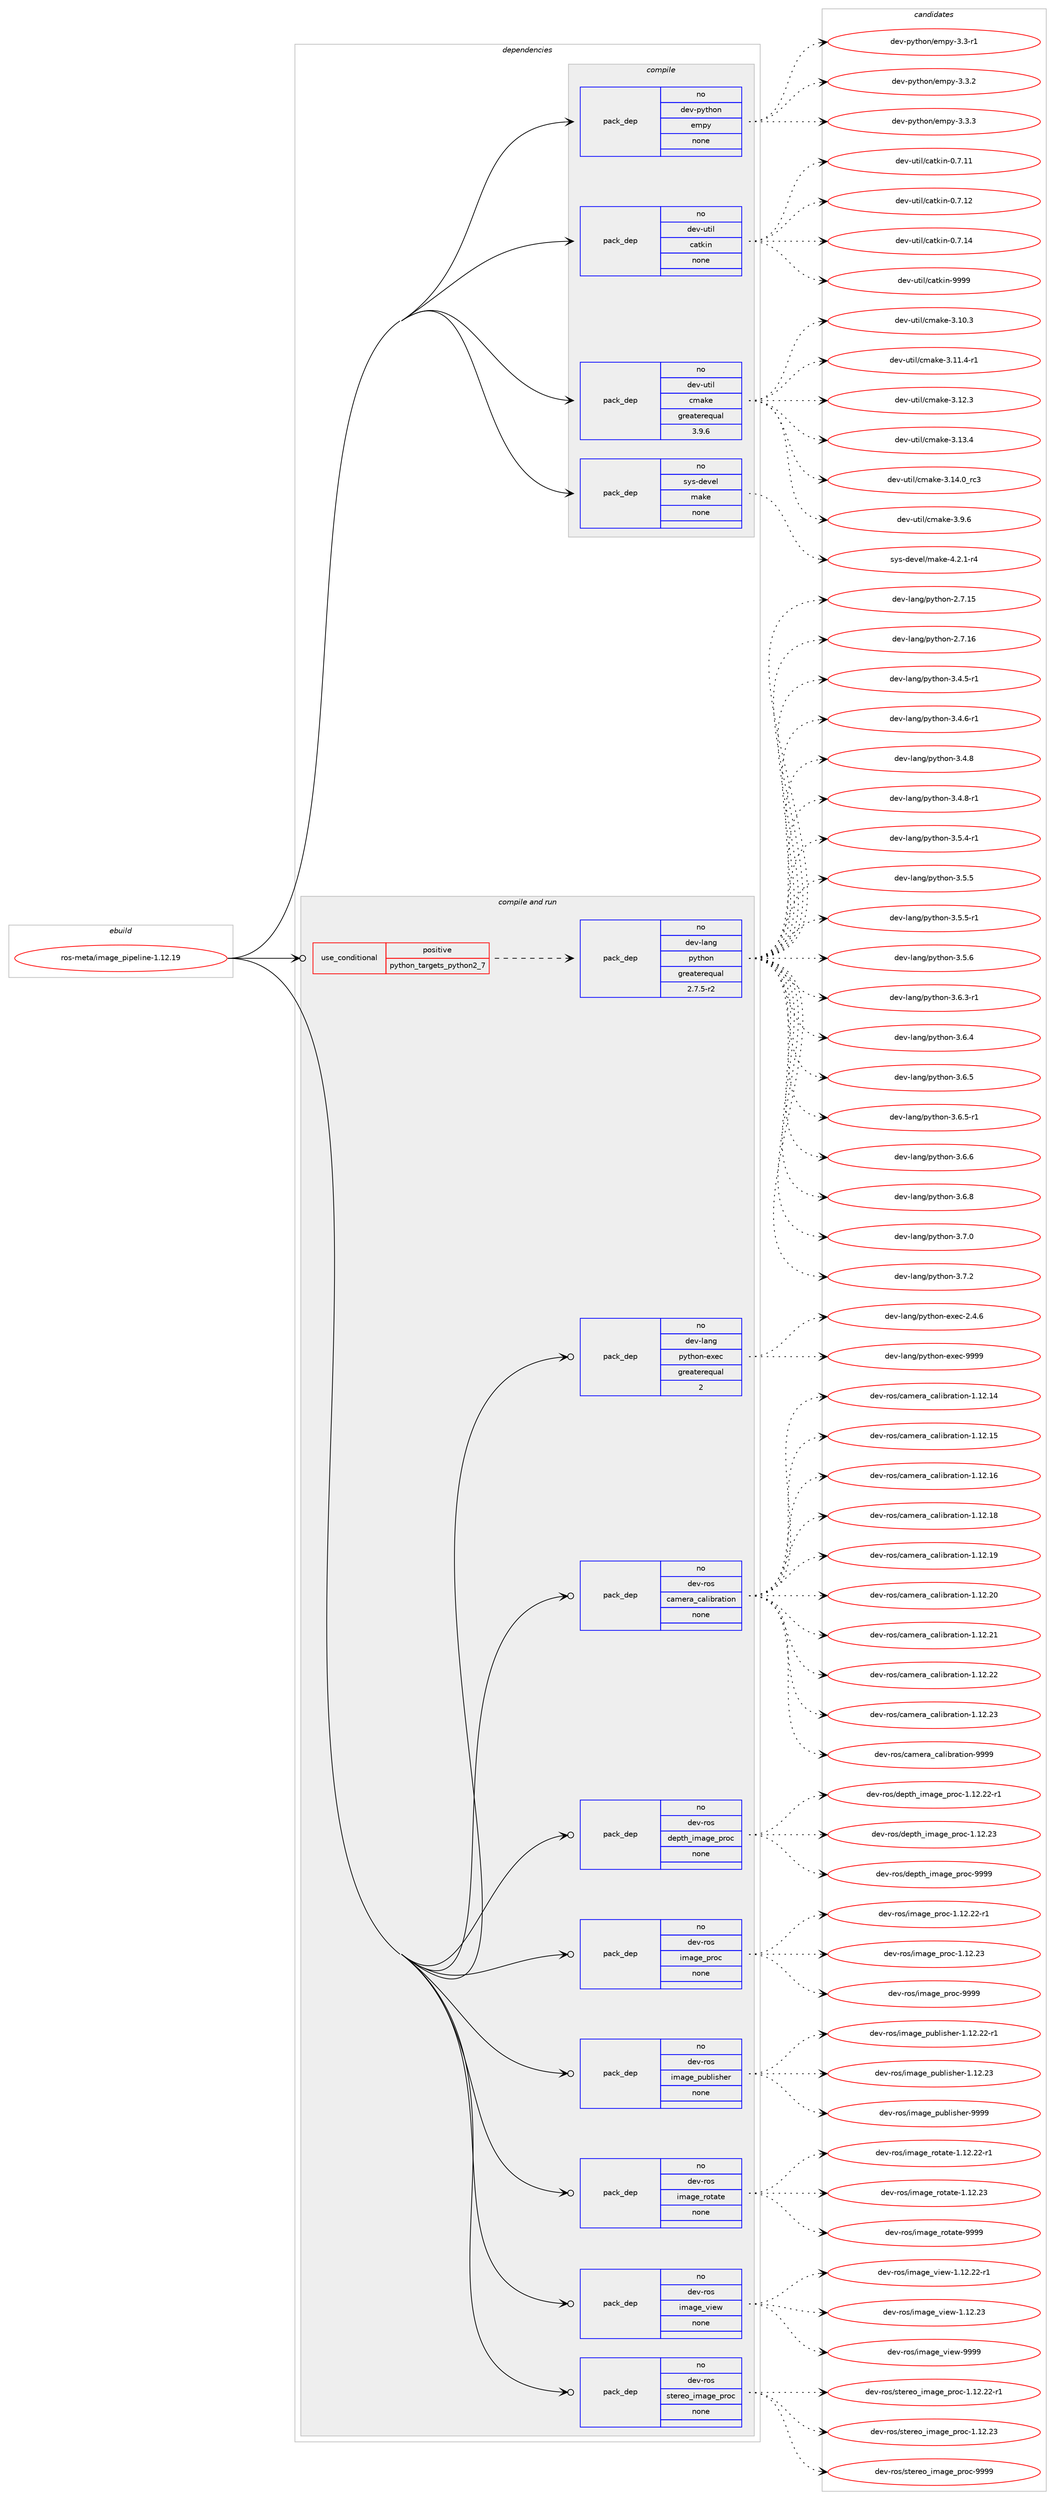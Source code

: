 digraph prolog {

# *************
# Graph options
# *************

newrank=true;
concentrate=true;
compound=true;
graph [rankdir=LR,fontname=Helvetica,fontsize=10,ranksep=1.5];#, ranksep=2.5, nodesep=0.2];
edge  [arrowhead=vee];
node  [fontname=Helvetica,fontsize=10];

# **********
# The ebuild
# **********

subgraph cluster_leftcol {
color=gray;
rank=same;
label=<<i>ebuild</i>>;
id [label="ros-meta/image_pipeline-1.12.19", color=red, width=4, href="../ros-meta/image_pipeline-1.12.19.svg"];
}

# ****************
# The dependencies
# ****************

subgraph cluster_midcol {
color=gray;
label=<<i>dependencies</i>>;
subgraph cluster_compile {
fillcolor="#eeeeee";
style=filled;
label=<<i>compile</i>>;
subgraph pack1203730 {
dependency1682995 [label=<<TABLE BORDER="0" CELLBORDER="1" CELLSPACING="0" CELLPADDING="4" WIDTH="220"><TR><TD ROWSPAN="6" CELLPADDING="30">pack_dep</TD></TR><TR><TD WIDTH="110">no</TD></TR><TR><TD>dev-python</TD></TR><TR><TD>empy</TD></TR><TR><TD>none</TD></TR><TR><TD></TD></TR></TABLE>>, shape=none, color=blue];
}
id:e -> dependency1682995:w [weight=20,style="solid",arrowhead="vee"];
subgraph pack1203731 {
dependency1682996 [label=<<TABLE BORDER="0" CELLBORDER="1" CELLSPACING="0" CELLPADDING="4" WIDTH="220"><TR><TD ROWSPAN="6" CELLPADDING="30">pack_dep</TD></TR><TR><TD WIDTH="110">no</TD></TR><TR><TD>dev-util</TD></TR><TR><TD>catkin</TD></TR><TR><TD>none</TD></TR><TR><TD></TD></TR></TABLE>>, shape=none, color=blue];
}
id:e -> dependency1682996:w [weight=20,style="solid",arrowhead="vee"];
subgraph pack1203732 {
dependency1682997 [label=<<TABLE BORDER="0" CELLBORDER="1" CELLSPACING="0" CELLPADDING="4" WIDTH="220"><TR><TD ROWSPAN="6" CELLPADDING="30">pack_dep</TD></TR><TR><TD WIDTH="110">no</TD></TR><TR><TD>dev-util</TD></TR><TR><TD>cmake</TD></TR><TR><TD>greaterequal</TD></TR><TR><TD>3.9.6</TD></TR></TABLE>>, shape=none, color=blue];
}
id:e -> dependency1682997:w [weight=20,style="solid",arrowhead="vee"];
subgraph pack1203733 {
dependency1682998 [label=<<TABLE BORDER="0" CELLBORDER="1" CELLSPACING="0" CELLPADDING="4" WIDTH="220"><TR><TD ROWSPAN="6" CELLPADDING="30">pack_dep</TD></TR><TR><TD WIDTH="110">no</TD></TR><TR><TD>sys-devel</TD></TR><TR><TD>make</TD></TR><TR><TD>none</TD></TR><TR><TD></TD></TR></TABLE>>, shape=none, color=blue];
}
id:e -> dependency1682998:w [weight=20,style="solid",arrowhead="vee"];
}
subgraph cluster_compileandrun {
fillcolor="#eeeeee";
style=filled;
label=<<i>compile and run</i>>;
subgraph cond451736 {
dependency1682999 [label=<<TABLE BORDER="0" CELLBORDER="1" CELLSPACING="0" CELLPADDING="4"><TR><TD ROWSPAN="3" CELLPADDING="10">use_conditional</TD></TR><TR><TD>positive</TD></TR><TR><TD>python_targets_python2_7</TD></TR></TABLE>>, shape=none, color=red];
subgraph pack1203734 {
dependency1683000 [label=<<TABLE BORDER="0" CELLBORDER="1" CELLSPACING="0" CELLPADDING="4" WIDTH="220"><TR><TD ROWSPAN="6" CELLPADDING="30">pack_dep</TD></TR><TR><TD WIDTH="110">no</TD></TR><TR><TD>dev-lang</TD></TR><TR><TD>python</TD></TR><TR><TD>greaterequal</TD></TR><TR><TD>2.7.5-r2</TD></TR></TABLE>>, shape=none, color=blue];
}
dependency1682999:e -> dependency1683000:w [weight=20,style="dashed",arrowhead="vee"];
}
id:e -> dependency1682999:w [weight=20,style="solid",arrowhead="odotvee"];
subgraph pack1203735 {
dependency1683001 [label=<<TABLE BORDER="0" CELLBORDER="1" CELLSPACING="0" CELLPADDING="4" WIDTH="220"><TR><TD ROWSPAN="6" CELLPADDING="30">pack_dep</TD></TR><TR><TD WIDTH="110">no</TD></TR><TR><TD>dev-lang</TD></TR><TR><TD>python-exec</TD></TR><TR><TD>greaterequal</TD></TR><TR><TD>2</TD></TR></TABLE>>, shape=none, color=blue];
}
id:e -> dependency1683001:w [weight=20,style="solid",arrowhead="odotvee"];
subgraph pack1203736 {
dependency1683002 [label=<<TABLE BORDER="0" CELLBORDER="1" CELLSPACING="0" CELLPADDING="4" WIDTH="220"><TR><TD ROWSPAN="6" CELLPADDING="30">pack_dep</TD></TR><TR><TD WIDTH="110">no</TD></TR><TR><TD>dev-ros</TD></TR><TR><TD>camera_calibration</TD></TR><TR><TD>none</TD></TR><TR><TD></TD></TR></TABLE>>, shape=none, color=blue];
}
id:e -> dependency1683002:w [weight=20,style="solid",arrowhead="odotvee"];
subgraph pack1203737 {
dependency1683003 [label=<<TABLE BORDER="0" CELLBORDER="1" CELLSPACING="0" CELLPADDING="4" WIDTH="220"><TR><TD ROWSPAN="6" CELLPADDING="30">pack_dep</TD></TR><TR><TD WIDTH="110">no</TD></TR><TR><TD>dev-ros</TD></TR><TR><TD>depth_image_proc</TD></TR><TR><TD>none</TD></TR><TR><TD></TD></TR></TABLE>>, shape=none, color=blue];
}
id:e -> dependency1683003:w [weight=20,style="solid",arrowhead="odotvee"];
subgraph pack1203738 {
dependency1683004 [label=<<TABLE BORDER="0" CELLBORDER="1" CELLSPACING="0" CELLPADDING="4" WIDTH="220"><TR><TD ROWSPAN="6" CELLPADDING="30">pack_dep</TD></TR><TR><TD WIDTH="110">no</TD></TR><TR><TD>dev-ros</TD></TR><TR><TD>image_proc</TD></TR><TR><TD>none</TD></TR><TR><TD></TD></TR></TABLE>>, shape=none, color=blue];
}
id:e -> dependency1683004:w [weight=20,style="solid",arrowhead="odotvee"];
subgraph pack1203739 {
dependency1683005 [label=<<TABLE BORDER="0" CELLBORDER="1" CELLSPACING="0" CELLPADDING="4" WIDTH="220"><TR><TD ROWSPAN="6" CELLPADDING="30">pack_dep</TD></TR><TR><TD WIDTH="110">no</TD></TR><TR><TD>dev-ros</TD></TR><TR><TD>image_publisher</TD></TR><TR><TD>none</TD></TR><TR><TD></TD></TR></TABLE>>, shape=none, color=blue];
}
id:e -> dependency1683005:w [weight=20,style="solid",arrowhead="odotvee"];
subgraph pack1203740 {
dependency1683006 [label=<<TABLE BORDER="0" CELLBORDER="1" CELLSPACING="0" CELLPADDING="4" WIDTH="220"><TR><TD ROWSPAN="6" CELLPADDING="30">pack_dep</TD></TR><TR><TD WIDTH="110">no</TD></TR><TR><TD>dev-ros</TD></TR><TR><TD>image_rotate</TD></TR><TR><TD>none</TD></TR><TR><TD></TD></TR></TABLE>>, shape=none, color=blue];
}
id:e -> dependency1683006:w [weight=20,style="solid",arrowhead="odotvee"];
subgraph pack1203741 {
dependency1683007 [label=<<TABLE BORDER="0" CELLBORDER="1" CELLSPACING="0" CELLPADDING="4" WIDTH="220"><TR><TD ROWSPAN="6" CELLPADDING="30">pack_dep</TD></TR><TR><TD WIDTH="110">no</TD></TR><TR><TD>dev-ros</TD></TR><TR><TD>image_view</TD></TR><TR><TD>none</TD></TR><TR><TD></TD></TR></TABLE>>, shape=none, color=blue];
}
id:e -> dependency1683007:w [weight=20,style="solid",arrowhead="odotvee"];
subgraph pack1203742 {
dependency1683008 [label=<<TABLE BORDER="0" CELLBORDER="1" CELLSPACING="0" CELLPADDING="4" WIDTH="220"><TR><TD ROWSPAN="6" CELLPADDING="30">pack_dep</TD></TR><TR><TD WIDTH="110">no</TD></TR><TR><TD>dev-ros</TD></TR><TR><TD>stereo_image_proc</TD></TR><TR><TD>none</TD></TR><TR><TD></TD></TR></TABLE>>, shape=none, color=blue];
}
id:e -> dependency1683008:w [weight=20,style="solid",arrowhead="odotvee"];
}
subgraph cluster_run {
fillcolor="#eeeeee";
style=filled;
label=<<i>run</i>>;
}
}

# **************
# The candidates
# **************

subgraph cluster_choices {
rank=same;
color=gray;
label=<<i>candidates</i>>;

subgraph choice1203730 {
color=black;
nodesep=1;
choice1001011184511212111610411111047101109112121455146514511449 [label="dev-python/empy-3.3-r1", color=red, width=4,href="../dev-python/empy-3.3-r1.svg"];
choice1001011184511212111610411111047101109112121455146514650 [label="dev-python/empy-3.3.2", color=red, width=4,href="../dev-python/empy-3.3.2.svg"];
choice1001011184511212111610411111047101109112121455146514651 [label="dev-python/empy-3.3.3", color=red, width=4,href="../dev-python/empy-3.3.3.svg"];
dependency1682995:e -> choice1001011184511212111610411111047101109112121455146514511449:w [style=dotted,weight="100"];
dependency1682995:e -> choice1001011184511212111610411111047101109112121455146514650:w [style=dotted,weight="100"];
dependency1682995:e -> choice1001011184511212111610411111047101109112121455146514651:w [style=dotted,weight="100"];
}
subgraph choice1203731 {
color=black;
nodesep=1;
choice1001011184511711610510847999711610710511045484655464949 [label="dev-util/catkin-0.7.11", color=red, width=4,href="../dev-util/catkin-0.7.11.svg"];
choice1001011184511711610510847999711610710511045484655464950 [label="dev-util/catkin-0.7.12", color=red, width=4,href="../dev-util/catkin-0.7.12.svg"];
choice1001011184511711610510847999711610710511045484655464952 [label="dev-util/catkin-0.7.14", color=red, width=4,href="../dev-util/catkin-0.7.14.svg"];
choice100101118451171161051084799971161071051104557575757 [label="dev-util/catkin-9999", color=red, width=4,href="../dev-util/catkin-9999.svg"];
dependency1682996:e -> choice1001011184511711610510847999711610710511045484655464949:w [style=dotted,weight="100"];
dependency1682996:e -> choice1001011184511711610510847999711610710511045484655464950:w [style=dotted,weight="100"];
dependency1682996:e -> choice1001011184511711610510847999711610710511045484655464952:w [style=dotted,weight="100"];
dependency1682996:e -> choice100101118451171161051084799971161071051104557575757:w [style=dotted,weight="100"];
}
subgraph choice1203732 {
color=black;
nodesep=1;
choice1001011184511711610510847991099710710145514649484651 [label="dev-util/cmake-3.10.3", color=red, width=4,href="../dev-util/cmake-3.10.3.svg"];
choice10010111845117116105108479910997107101455146494946524511449 [label="dev-util/cmake-3.11.4-r1", color=red, width=4,href="../dev-util/cmake-3.11.4-r1.svg"];
choice1001011184511711610510847991099710710145514649504651 [label="dev-util/cmake-3.12.3", color=red, width=4,href="../dev-util/cmake-3.12.3.svg"];
choice1001011184511711610510847991099710710145514649514652 [label="dev-util/cmake-3.13.4", color=red, width=4,href="../dev-util/cmake-3.13.4.svg"];
choice1001011184511711610510847991099710710145514649524648951149951 [label="dev-util/cmake-3.14.0_rc3", color=red, width=4,href="../dev-util/cmake-3.14.0_rc3.svg"];
choice10010111845117116105108479910997107101455146574654 [label="dev-util/cmake-3.9.6", color=red, width=4,href="../dev-util/cmake-3.9.6.svg"];
dependency1682997:e -> choice1001011184511711610510847991099710710145514649484651:w [style=dotted,weight="100"];
dependency1682997:e -> choice10010111845117116105108479910997107101455146494946524511449:w [style=dotted,weight="100"];
dependency1682997:e -> choice1001011184511711610510847991099710710145514649504651:w [style=dotted,weight="100"];
dependency1682997:e -> choice1001011184511711610510847991099710710145514649514652:w [style=dotted,weight="100"];
dependency1682997:e -> choice1001011184511711610510847991099710710145514649524648951149951:w [style=dotted,weight="100"];
dependency1682997:e -> choice10010111845117116105108479910997107101455146574654:w [style=dotted,weight="100"];
}
subgraph choice1203733 {
color=black;
nodesep=1;
choice1151211154510010111810110847109971071014552465046494511452 [label="sys-devel/make-4.2.1-r4", color=red, width=4,href="../sys-devel/make-4.2.1-r4.svg"];
dependency1682998:e -> choice1151211154510010111810110847109971071014552465046494511452:w [style=dotted,weight="100"];
}
subgraph choice1203734 {
color=black;
nodesep=1;
choice10010111845108971101034711212111610411111045504655464953 [label="dev-lang/python-2.7.15", color=red, width=4,href="../dev-lang/python-2.7.15.svg"];
choice10010111845108971101034711212111610411111045504655464954 [label="dev-lang/python-2.7.16", color=red, width=4,href="../dev-lang/python-2.7.16.svg"];
choice1001011184510897110103471121211161041111104551465246534511449 [label="dev-lang/python-3.4.5-r1", color=red, width=4,href="../dev-lang/python-3.4.5-r1.svg"];
choice1001011184510897110103471121211161041111104551465246544511449 [label="dev-lang/python-3.4.6-r1", color=red, width=4,href="../dev-lang/python-3.4.6-r1.svg"];
choice100101118451089711010347112121116104111110455146524656 [label="dev-lang/python-3.4.8", color=red, width=4,href="../dev-lang/python-3.4.8.svg"];
choice1001011184510897110103471121211161041111104551465246564511449 [label="dev-lang/python-3.4.8-r1", color=red, width=4,href="../dev-lang/python-3.4.8-r1.svg"];
choice1001011184510897110103471121211161041111104551465346524511449 [label="dev-lang/python-3.5.4-r1", color=red, width=4,href="../dev-lang/python-3.5.4-r1.svg"];
choice100101118451089711010347112121116104111110455146534653 [label="dev-lang/python-3.5.5", color=red, width=4,href="../dev-lang/python-3.5.5.svg"];
choice1001011184510897110103471121211161041111104551465346534511449 [label="dev-lang/python-3.5.5-r1", color=red, width=4,href="../dev-lang/python-3.5.5-r1.svg"];
choice100101118451089711010347112121116104111110455146534654 [label="dev-lang/python-3.5.6", color=red, width=4,href="../dev-lang/python-3.5.6.svg"];
choice1001011184510897110103471121211161041111104551465446514511449 [label="dev-lang/python-3.6.3-r1", color=red, width=4,href="../dev-lang/python-3.6.3-r1.svg"];
choice100101118451089711010347112121116104111110455146544652 [label="dev-lang/python-3.6.4", color=red, width=4,href="../dev-lang/python-3.6.4.svg"];
choice100101118451089711010347112121116104111110455146544653 [label="dev-lang/python-3.6.5", color=red, width=4,href="../dev-lang/python-3.6.5.svg"];
choice1001011184510897110103471121211161041111104551465446534511449 [label="dev-lang/python-3.6.5-r1", color=red, width=4,href="../dev-lang/python-3.6.5-r1.svg"];
choice100101118451089711010347112121116104111110455146544654 [label="dev-lang/python-3.6.6", color=red, width=4,href="../dev-lang/python-3.6.6.svg"];
choice100101118451089711010347112121116104111110455146544656 [label="dev-lang/python-3.6.8", color=red, width=4,href="../dev-lang/python-3.6.8.svg"];
choice100101118451089711010347112121116104111110455146554648 [label="dev-lang/python-3.7.0", color=red, width=4,href="../dev-lang/python-3.7.0.svg"];
choice100101118451089711010347112121116104111110455146554650 [label="dev-lang/python-3.7.2", color=red, width=4,href="../dev-lang/python-3.7.2.svg"];
dependency1683000:e -> choice10010111845108971101034711212111610411111045504655464953:w [style=dotted,weight="100"];
dependency1683000:e -> choice10010111845108971101034711212111610411111045504655464954:w [style=dotted,weight="100"];
dependency1683000:e -> choice1001011184510897110103471121211161041111104551465246534511449:w [style=dotted,weight="100"];
dependency1683000:e -> choice1001011184510897110103471121211161041111104551465246544511449:w [style=dotted,weight="100"];
dependency1683000:e -> choice100101118451089711010347112121116104111110455146524656:w [style=dotted,weight="100"];
dependency1683000:e -> choice1001011184510897110103471121211161041111104551465246564511449:w [style=dotted,weight="100"];
dependency1683000:e -> choice1001011184510897110103471121211161041111104551465346524511449:w [style=dotted,weight="100"];
dependency1683000:e -> choice100101118451089711010347112121116104111110455146534653:w [style=dotted,weight="100"];
dependency1683000:e -> choice1001011184510897110103471121211161041111104551465346534511449:w [style=dotted,weight="100"];
dependency1683000:e -> choice100101118451089711010347112121116104111110455146534654:w [style=dotted,weight="100"];
dependency1683000:e -> choice1001011184510897110103471121211161041111104551465446514511449:w [style=dotted,weight="100"];
dependency1683000:e -> choice100101118451089711010347112121116104111110455146544652:w [style=dotted,weight="100"];
dependency1683000:e -> choice100101118451089711010347112121116104111110455146544653:w [style=dotted,weight="100"];
dependency1683000:e -> choice1001011184510897110103471121211161041111104551465446534511449:w [style=dotted,weight="100"];
dependency1683000:e -> choice100101118451089711010347112121116104111110455146544654:w [style=dotted,weight="100"];
dependency1683000:e -> choice100101118451089711010347112121116104111110455146544656:w [style=dotted,weight="100"];
dependency1683000:e -> choice100101118451089711010347112121116104111110455146554648:w [style=dotted,weight="100"];
dependency1683000:e -> choice100101118451089711010347112121116104111110455146554650:w [style=dotted,weight="100"];
}
subgraph choice1203735 {
color=black;
nodesep=1;
choice1001011184510897110103471121211161041111104510112010199455046524654 [label="dev-lang/python-exec-2.4.6", color=red, width=4,href="../dev-lang/python-exec-2.4.6.svg"];
choice10010111845108971101034711212111610411111045101120101994557575757 [label="dev-lang/python-exec-9999", color=red, width=4,href="../dev-lang/python-exec-9999.svg"];
dependency1683001:e -> choice1001011184510897110103471121211161041111104510112010199455046524654:w [style=dotted,weight="100"];
dependency1683001:e -> choice10010111845108971101034711212111610411111045101120101994557575757:w [style=dotted,weight="100"];
}
subgraph choice1203736 {
color=black;
nodesep=1;
choice100101118451141111154799971091011149795999710810598114971161051111104549464950464952 [label="dev-ros/camera_calibration-1.12.14", color=red, width=4,href="../dev-ros/camera_calibration-1.12.14.svg"];
choice100101118451141111154799971091011149795999710810598114971161051111104549464950464953 [label="dev-ros/camera_calibration-1.12.15", color=red, width=4,href="../dev-ros/camera_calibration-1.12.15.svg"];
choice100101118451141111154799971091011149795999710810598114971161051111104549464950464954 [label="dev-ros/camera_calibration-1.12.16", color=red, width=4,href="../dev-ros/camera_calibration-1.12.16.svg"];
choice100101118451141111154799971091011149795999710810598114971161051111104549464950464956 [label="dev-ros/camera_calibration-1.12.18", color=red, width=4,href="../dev-ros/camera_calibration-1.12.18.svg"];
choice100101118451141111154799971091011149795999710810598114971161051111104549464950464957 [label="dev-ros/camera_calibration-1.12.19", color=red, width=4,href="../dev-ros/camera_calibration-1.12.19.svg"];
choice100101118451141111154799971091011149795999710810598114971161051111104549464950465048 [label="dev-ros/camera_calibration-1.12.20", color=red, width=4,href="../dev-ros/camera_calibration-1.12.20.svg"];
choice100101118451141111154799971091011149795999710810598114971161051111104549464950465049 [label="dev-ros/camera_calibration-1.12.21", color=red, width=4,href="../dev-ros/camera_calibration-1.12.21.svg"];
choice100101118451141111154799971091011149795999710810598114971161051111104549464950465050 [label="dev-ros/camera_calibration-1.12.22", color=red, width=4,href="../dev-ros/camera_calibration-1.12.22.svg"];
choice100101118451141111154799971091011149795999710810598114971161051111104549464950465051 [label="dev-ros/camera_calibration-1.12.23", color=red, width=4,href="../dev-ros/camera_calibration-1.12.23.svg"];
choice100101118451141111154799971091011149795999710810598114971161051111104557575757 [label="dev-ros/camera_calibration-9999", color=red, width=4,href="../dev-ros/camera_calibration-9999.svg"];
dependency1683002:e -> choice100101118451141111154799971091011149795999710810598114971161051111104549464950464952:w [style=dotted,weight="100"];
dependency1683002:e -> choice100101118451141111154799971091011149795999710810598114971161051111104549464950464953:w [style=dotted,weight="100"];
dependency1683002:e -> choice100101118451141111154799971091011149795999710810598114971161051111104549464950464954:w [style=dotted,weight="100"];
dependency1683002:e -> choice100101118451141111154799971091011149795999710810598114971161051111104549464950464956:w [style=dotted,weight="100"];
dependency1683002:e -> choice100101118451141111154799971091011149795999710810598114971161051111104549464950464957:w [style=dotted,weight="100"];
dependency1683002:e -> choice100101118451141111154799971091011149795999710810598114971161051111104549464950465048:w [style=dotted,weight="100"];
dependency1683002:e -> choice100101118451141111154799971091011149795999710810598114971161051111104549464950465049:w [style=dotted,weight="100"];
dependency1683002:e -> choice100101118451141111154799971091011149795999710810598114971161051111104549464950465050:w [style=dotted,weight="100"];
dependency1683002:e -> choice100101118451141111154799971091011149795999710810598114971161051111104549464950465051:w [style=dotted,weight="100"];
dependency1683002:e -> choice100101118451141111154799971091011149795999710810598114971161051111104557575757:w [style=dotted,weight="100"];
}
subgraph choice1203737 {
color=black;
nodesep=1;
choice10010111845114111115471001011121161049510510997103101951121141119945494649504650504511449 [label="dev-ros/depth_image_proc-1.12.22-r1", color=red, width=4,href="../dev-ros/depth_image_proc-1.12.22-r1.svg"];
choice1001011184511411111547100101112116104951051099710310195112114111994549464950465051 [label="dev-ros/depth_image_proc-1.12.23", color=red, width=4,href="../dev-ros/depth_image_proc-1.12.23.svg"];
choice1001011184511411111547100101112116104951051099710310195112114111994557575757 [label="dev-ros/depth_image_proc-9999", color=red, width=4,href="../dev-ros/depth_image_proc-9999.svg"];
dependency1683003:e -> choice10010111845114111115471001011121161049510510997103101951121141119945494649504650504511449:w [style=dotted,weight="100"];
dependency1683003:e -> choice1001011184511411111547100101112116104951051099710310195112114111994549464950465051:w [style=dotted,weight="100"];
dependency1683003:e -> choice1001011184511411111547100101112116104951051099710310195112114111994557575757:w [style=dotted,weight="100"];
}
subgraph choice1203738 {
color=black;
nodesep=1;
choice100101118451141111154710510997103101951121141119945494649504650504511449 [label="dev-ros/image_proc-1.12.22-r1", color=red, width=4,href="../dev-ros/image_proc-1.12.22-r1.svg"];
choice10010111845114111115471051099710310195112114111994549464950465051 [label="dev-ros/image_proc-1.12.23", color=red, width=4,href="../dev-ros/image_proc-1.12.23.svg"];
choice10010111845114111115471051099710310195112114111994557575757 [label="dev-ros/image_proc-9999", color=red, width=4,href="../dev-ros/image_proc-9999.svg"];
dependency1683004:e -> choice100101118451141111154710510997103101951121141119945494649504650504511449:w [style=dotted,weight="100"];
dependency1683004:e -> choice10010111845114111115471051099710310195112114111994549464950465051:w [style=dotted,weight="100"];
dependency1683004:e -> choice10010111845114111115471051099710310195112114111994557575757:w [style=dotted,weight="100"];
}
subgraph choice1203739 {
color=black;
nodesep=1;
choice100101118451141111154710510997103101951121179810810511510410111445494649504650504511449 [label="dev-ros/image_publisher-1.12.22-r1", color=red, width=4,href="../dev-ros/image_publisher-1.12.22-r1.svg"];
choice10010111845114111115471051099710310195112117981081051151041011144549464950465051 [label="dev-ros/image_publisher-1.12.23", color=red, width=4,href="../dev-ros/image_publisher-1.12.23.svg"];
choice10010111845114111115471051099710310195112117981081051151041011144557575757 [label="dev-ros/image_publisher-9999", color=red, width=4,href="../dev-ros/image_publisher-9999.svg"];
dependency1683005:e -> choice100101118451141111154710510997103101951121179810810511510410111445494649504650504511449:w [style=dotted,weight="100"];
dependency1683005:e -> choice10010111845114111115471051099710310195112117981081051151041011144549464950465051:w [style=dotted,weight="100"];
dependency1683005:e -> choice10010111845114111115471051099710310195112117981081051151041011144557575757:w [style=dotted,weight="100"];
}
subgraph choice1203740 {
color=black;
nodesep=1;
choice100101118451141111154710510997103101951141111169711610145494649504650504511449 [label="dev-ros/image_rotate-1.12.22-r1", color=red, width=4,href="../dev-ros/image_rotate-1.12.22-r1.svg"];
choice10010111845114111115471051099710310195114111116971161014549464950465051 [label="dev-ros/image_rotate-1.12.23", color=red, width=4,href="../dev-ros/image_rotate-1.12.23.svg"];
choice10010111845114111115471051099710310195114111116971161014557575757 [label="dev-ros/image_rotate-9999", color=red, width=4,href="../dev-ros/image_rotate-9999.svg"];
dependency1683006:e -> choice100101118451141111154710510997103101951141111169711610145494649504650504511449:w [style=dotted,weight="100"];
dependency1683006:e -> choice10010111845114111115471051099710310195114111116971161014549464950465051:w [style=dotted,weight="100"];
dependency1683006:e -> choice10010111845114111115471051099710310195114111116971161014557575757:w [style=dotted,weight="100"];
}
subgraph choice1203741 {
color=black;
nodesep=1;
choice1001011184511411111547105109971031019511810510111945494649504650504511449 [label="dev-ros/image_view-1.12.22-r1", color=red, width=4,href="../dev-ros/image_view-1.12.22-r1.svg"];
choice100101118451141111154710510997103101951181051011194549464950465051 [label="dev-ros/image_view-1.12.23", color=red, width=4,href="../dev-ros/image_view-1.12.23.svg"];
choice100101118451141111154710510997103101951181051011194557575757 [label="dev-ros/image_view-9999", color=red, width=4,href="../dev-ros/image_view-9999.svg"];
dependency1683007:e -> choice1001011184511411111547105109971031019511810510111945494649504650504511449:w [style=dotted,weight="100"];
dependency1683007:e -> choice100101118451141111154710510997103101951181051011194549464950465051:w [style=dotted,weight="100"];
dependency1683007:e -> choice100101118451141111154710510997103101951181051011194557575757:w [style=dotted,weight="100"];
}
subgraph choice1203742 {
color=black;
nodesep=1;
choice10010111845114111115471151161011141011119510510997103101951121141119945494649504650504511449 [label="dev-ros/stereo_image_proc-1.12.22-r1", color=red, width=4,href="../dev-ros/stereo_image_proc-1.12.22-r1.svg"];
choice1001011184511411111547115116101114101111951051099710310195112114111994549464950465051 [label="dev-ros/stereo_image_proc-1.12.23", color=red, width=4,href="../dev-ros/stereo_image_proc-1.12.23.svg"];
choice1001011184511411111547115116101114101111951051099710310195112114111994557575757 [label="dev-ros/stereo_image_proc-9999", color=red, width=4,href="../dev-ros/stereo_image_proc-9999.svg"];
dependency1683008:e -> choice10010111845114111115471151161011141011119510510997103101951121141119945494649504650504511449:w [style=dotted,weight="100"];
dependency1683008:e -> choice1001011184511411111547115116101114101111951051099710310195112114111994549464950465051:w [style=dotted,weight="100"];
dependency1683008:e -> choice1001011184511411111547115116101114101111951051099710310195112114111994557575757:w [style=dotted,weight="100"];
}
}

}
